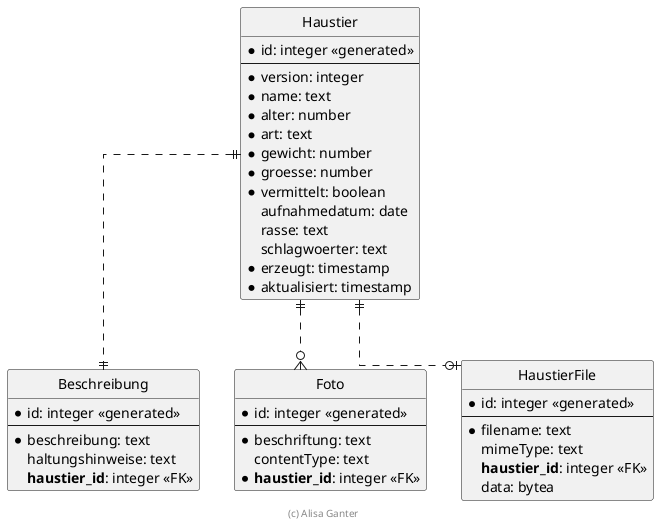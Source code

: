 @startuml ER Diagramm

' hide the spot
hide circle

' evtl. Prbleme mit Kraehenfuessen vermeiden
skinparam linetype ortho

entity "Haustier" {
  * id: integer <<generated>>
  --
  * version: integer
  * name: text
  * alter: number
  * art: text
  * gewicht: number
  * groesse: number
  * vermittelt: boolean
    aufnahmedatum: date
    rasse: text
    schlagwoerter: text
  * erzeugt: timestamp
  * aktualisiert: timestamp
}

entity "Beschreibung" {
  * id: integer <<generated>>
  --
  * beschreibung: text
    haltungshinweise: text
    **haustier_id**: integer <<FK>>
}

entity "Foto" {
  * id: integer <<generated>>
  --
  * beschriftung: text
    contentType: text
  * **haustier_id**: integer <<FK>>
}

entity "HaustierFile" {
  * id: integer <<generated>>
  --
  * filename: text
    mimeType: text
    **haustier_id**: integer <<FK>>
    data: bytea
}

Haustier ||..|| Beschreibung
Haustier ||..o{ Foto
Haustier ||..o| HaustierFile

footer (c) Alisa Ganter

@enduml
